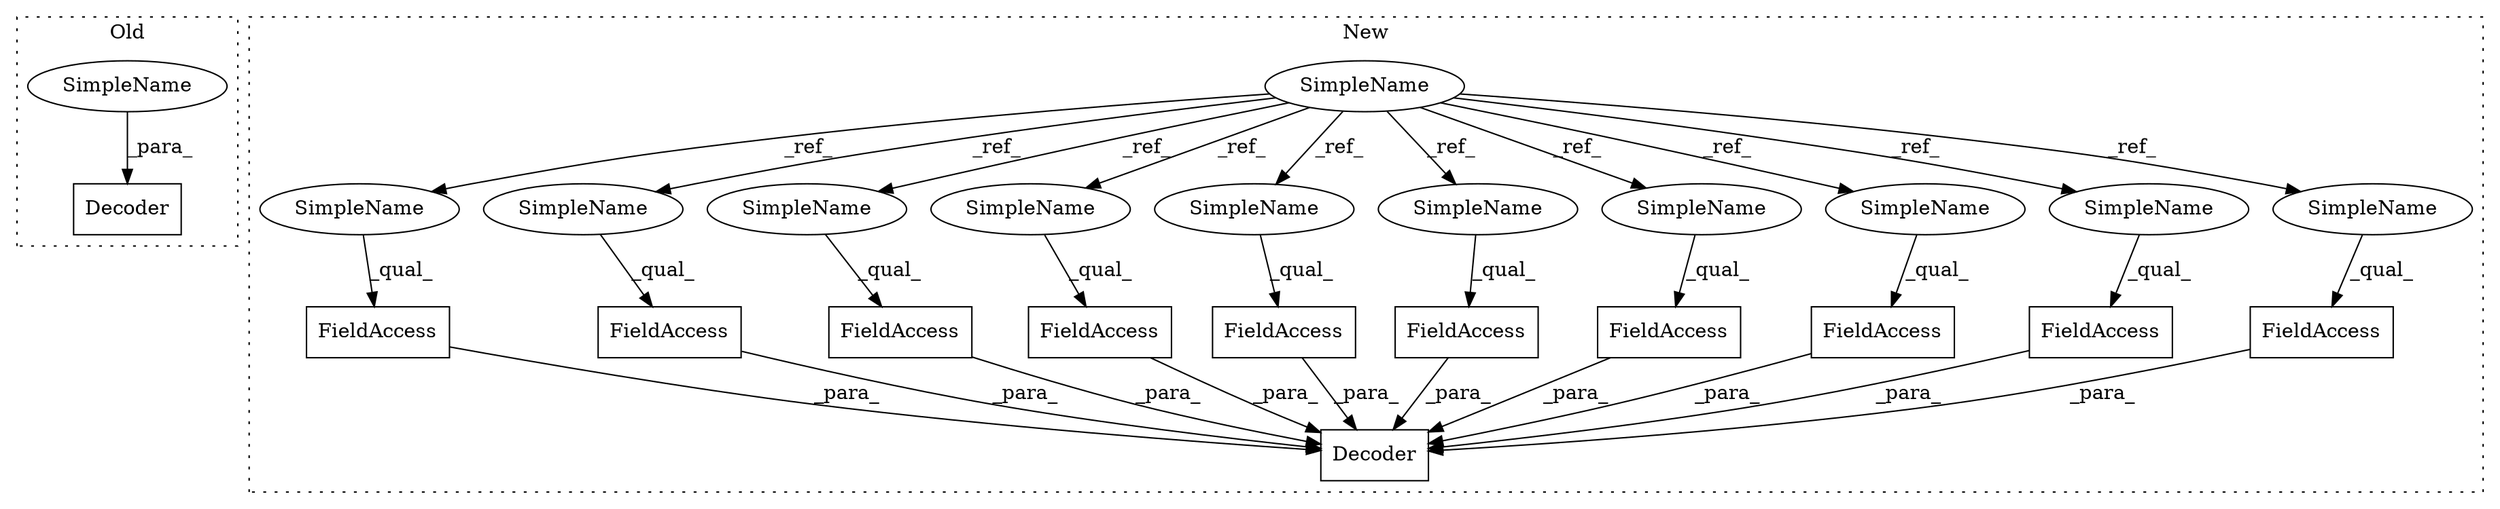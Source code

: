 digraph G {
subgraph cluster0 {
1 [label="Decoder" a="32" s="1984,2012" l="8,1" shape="box"];
24 [label="SimpleName" a="42" s="1992" l="9" shape="ellipse"];
label = "Old";
style="dotted";
}
subgraph cluster1 {
2 [label="Decoder" a="32" s="1984,2217" l="8,1" shape="box"];
3 [label="FieldAccess" a="22" s="2034" l="20" shape="box"];
4 [label="SimpleName" a="42" s="1474" l="9" shape="ellipse"];
5 [label="FieldAccess" a="22" s="2189" l="17" shape="box"];
6 [label="FieldAccess" a="22" s="2146" l="22" shape="box"];
7 [label="FieldAccess" a="22" s="1992" l="22" shape="box"];
8 [label="FieldAccess" a="22" s="2122" l="23" shape="box"];
9 [label="FieldAccess" a="22" s="2074" l="20" shape="box"];
10 [label="FieldAccess" a="22" s="2015" l="18" shape="box"];
11 [label="FieldAccess" a="22" s="2169" l="19" shape="box"];
12 [label="FieldAccess" a="22" s="2055" l="18" shape="box"];
13 [label="FieldAccess" a="22" s="2095" l="26" shape="box"];
14 [label="SimpleName" a="42" s="2034" l="9" shape="ellipse"];
15 [label="SimpleName" a="42" s="2055" l="9" shape="ellipse"];
16 [label="SimpleName" a="42" s="2169" l="9" shape="ellipse"];
17 [label="SimpleName" a="42" s="2095" l="9" shape="ellipse"];
18 [label="SimpleName" a="42" s="1992" l="9" shape="ellipse"];
19 [label="SimpleName" a="42" s="2189" l="9" shape="ellipse"];
20 [label="SimpleName" a="42" s="2146" l="9" shape="ellipse"];
21 [label="SimpleName" a="42" s="2074" l="9" shape="ellipse"];
22 [label="SimpleName" a="42" s="2122" l="9" shape="ellipse"];
23 [label="SimpleName" a="42" s="2015" l="9" shape="ellipse"];
label = "New";
style="dotted";
}
3 -> 2 [label="_para_"];
4 -> 17 [label="_ref_"];
4 -> 14 [label="_ref_"];
4 -> 16 [label="_ref_"];
4 -> 21 [label="_ref_"];
4 -> 18 [label="_ref_"];
4 -> 19 [label="_ref_"];
4 -> 23 [label="_ref_"];
4 -> 20 [label="_ref_"];
4 -> 15 [label="_ref_"];
4 -> 22 [label="_ref_"];
5 -> 2 [label="_para_"];
6 -> 2 [label="_para_"];
7 -> 2 [label="_para_"];
8 -> 2 [label="_para_"];
9 -> 2 [label="_para_"];
10 -> 2 [label="_para_"];
11 -> 2 [label="_para_"];
12 -> 2 [label="_para_"];
13 -> 2 [label="_para_"];
14 -> 3 [label="_qual_"];
15 -> 12 [label="_qual_"];
16 -> 11 [label="_qual_"];
17 -> 13 [label="_qual_"];
18 -> 7 [label="_qual_"];
19 -> 5 [label="_qual_"];
20 -> 6 [label="_qual_"];
21 -> 9 [label="_qual_"];
22 -> 8 [label="_qual_"];
23 -> 10 [label="_qual_"];
24 -> 1 [label="_para_"];
}